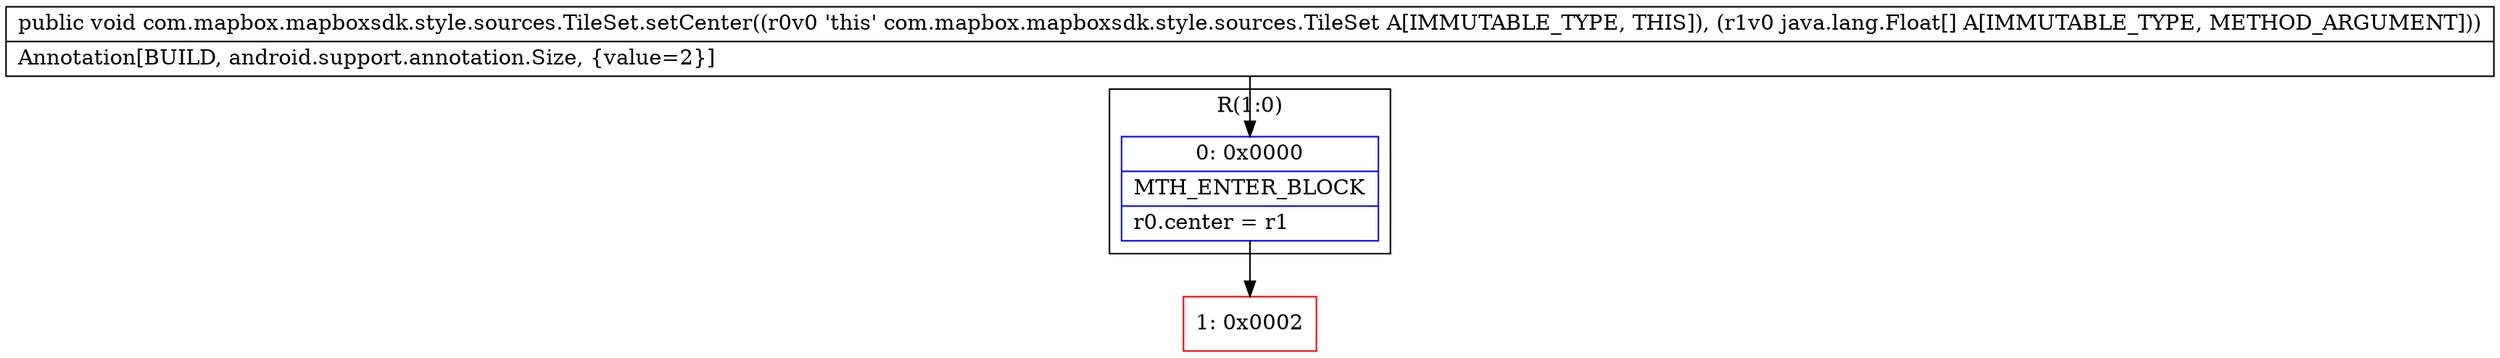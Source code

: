 digraph "CFG forcom.mapbox.mapboxsdk.style.sources.TileSet.setCenter([Ljava\/lang\/Float;)V" {
subgraph cluster_Region_1535386375 {
label = "R(1:0)";
node [shape=record,color=blue];
Node_0 [shape=record,label="{0\:\ 0x0000|MTH_ENTER_BLOCK\l|r0.center = r1\l}"];
}
Node_1 [shape=record,color=red,label="{1\:\ 0x0002}"];
MethodNode[shape=record,label="{public void com.mapbox.mapboxsdk.style.sources.TileSet.setCenter((r0v0 'this' com.mapbox.mapboxsdk.style.sources.TileSet A[IMMUTABLE_TYPE, THIS]), (r1v0 java.lang.Float[] A[IMMUTABLE_TYPE, METHOD_ARGUMENT]))  | Annotation[BUILD, android.support.annotation.Size, \{value=2\}]\l}"];
MethodNode -> Node_0;
Node_0 -> Node_1;
}

